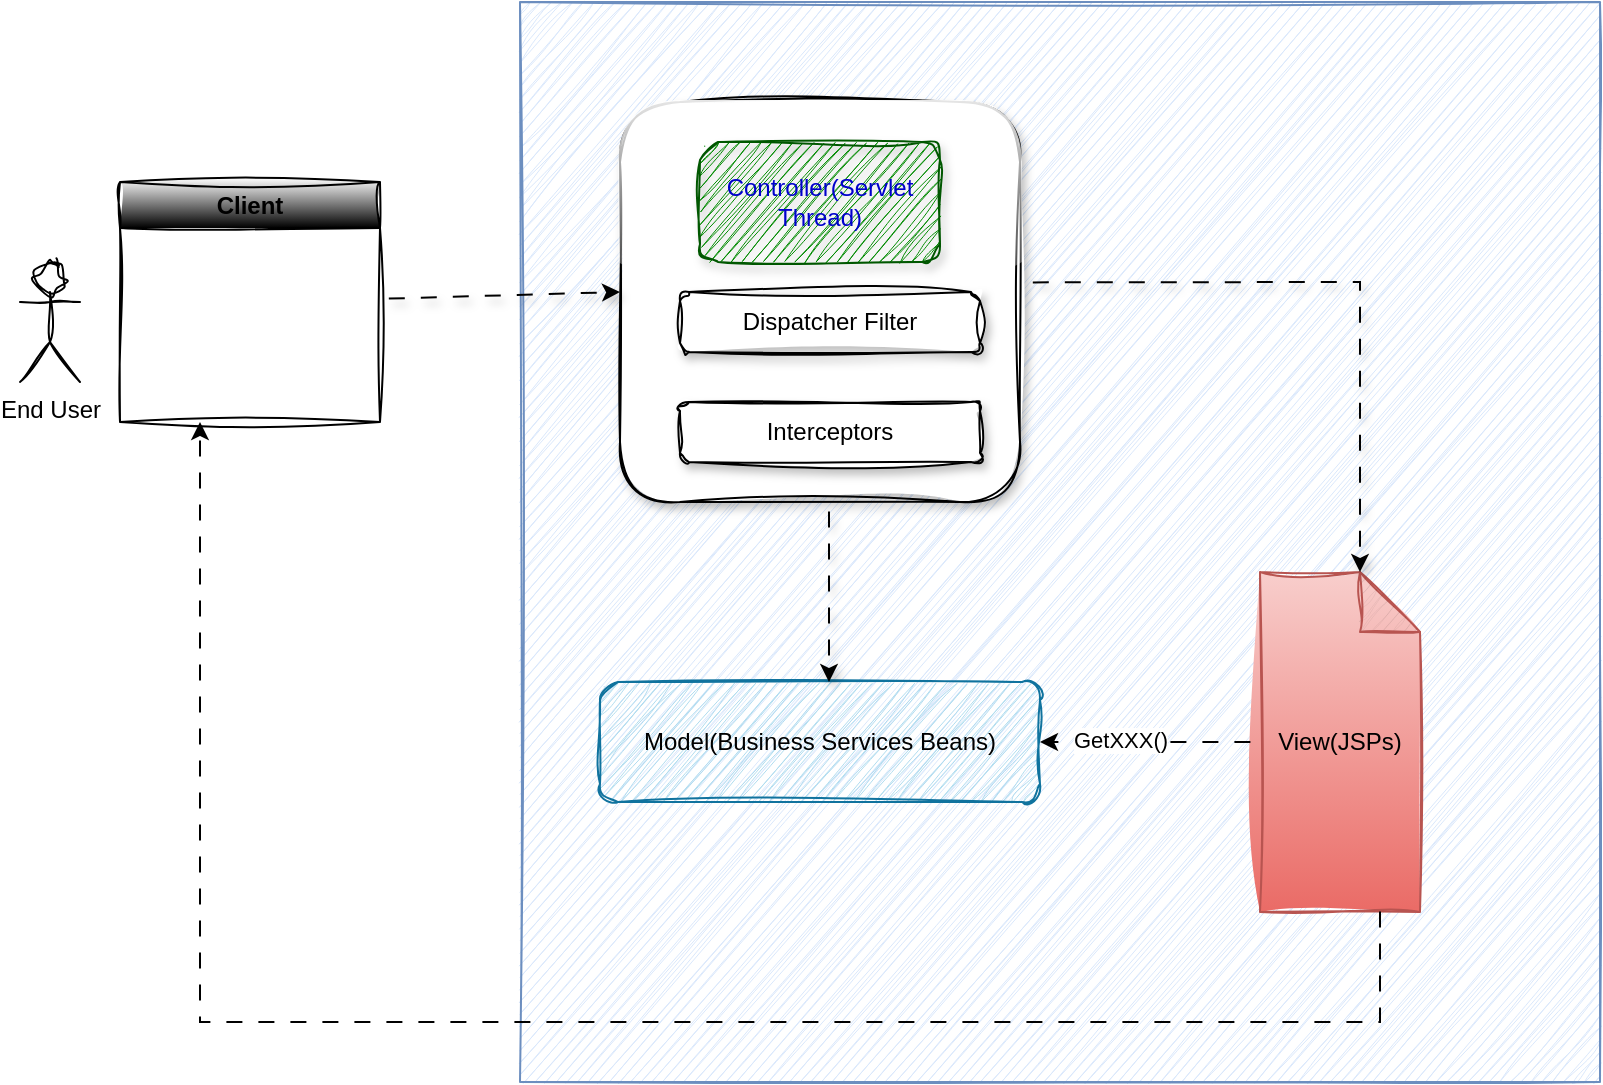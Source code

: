 <mxfile version="24.0.5" type="device">
  <diagram name="Page-1" id="mNQyIBY98x8sQj-iYLF8">
    <mxGraphModel dx="1050" dy="1669" grid="1" gridSize="10" guides="1" tooltips="1" connect="1" arrows="1" fold="1" page="1" pageScale="1" pageWidth="850" pageHeight="1100" math="0" shadow="0">
      <root>
        <mxCell id="0" />
        <mxCell id="1" parent="0" />
        <mxCell id="CKn6F6OK-49W8jwF-CGY-2" value="End User" style="shape=umlActor;verticalLabelPosition=bottom;verticalAlign=top;html=1;outlineConnect=0;sketch=1;curveFitting=1;jiggle=2;" vertex="1" parent="1">
          <mxGeometry x="10" y="100" width="30" height="60" as="geometry" />
        </mxCell>
        <mxCell id="CKn6F6OK-49W8jwF-CGY-11" value="" style="whiteSpace=wrap;html=1;aspect=fixed;fillColor=#dae8fc;strokeColor=#6c8ebf;sketch=1;curveFitting=1;jiggle=2;" vertex="1" parent="1">
          <mxGeometry x="260" y="-30" width="540" height="540" as="geometry" />
        </mxCell>
        <mxCell id="CKn6F6OK-49W8jwF-CGY-3" value="" style="whiteSpace=wrap;html=1;aspect=fixed;sketch=1;curveFitting=1;jiggle=2;rounded=1;glass=1;shadow=1;" vertex="1" parent="1">
          <mxGeometry x="310" y="20" width="200" height="200" as="geometry" />
        </mxCell>
        <mxCell id="CKn6F6OK-49W8jwF-CGY-5" value="Client" style="swimlane;whiteSpace=wrap;html=1;sketch=1;curveFitting=1;jiggle=2;swimlaneFillColor=default;gradientColor=default;" vertex="1" parent="1">
          <mxGeometry x="60" y="60" width="130" height="120" as="geometry" />
        </mxCell>
        <mxCell id="CKn6F6OK-49W8jwF-CGY-7" value="View(JSPs)" style="shape=note;whiteSpace=wrap;html=1;backgroundOutline=1;darkOpacity=0.05;sketch=1;curveFitting=1;jiggle=2;fillColor=#f8cecc;strokeColor=#b85450;gradientColor=#ea6b66;" vertex="1" parent="1">
          <mxGeometry x="630" y="255" width="80" height="170" as="geometry" />
        </mxCell>
        <mxCell id="CKn6F6OK-49W8jwF-CGY-9" value="Model(Business Services Beans)" style="rounded=1;whiteSpace=wrap;html=1;sketch=1;curveFitting=1;jiggle=2;fillColor=#b1ddf0;strokeColor=#10739e;" vertex="1" parent="1">
          <mxGeometry x="300" y="310" width="220" height="60" as="geometry" />
        </mxCell>
        <mxCell id="CKn6F6OK-49W8jwF-CGY-20" value="" style="endArrow=classic;html=1;rounded=0;entryX=0;entryY=0.25;entryDx=0;entryDy=0;exitX=0.997;exitY=0.112;exitDx=0;exitDy=0;exitPerimeter=0;flowAnimation=1;shadow=1;" edge="1" parent="1">
          <mxGeometry relative="1" as="geometry">
            <mxPoint x="189.61" y="118.44" as="sourcePoint" />
            <mxPoint x="310" y="115" as="targetPoint" />
          </mxGeometry>
        </mxCell>
        <mxCell id="CKn6F6OK-49W8jwF-CGY-24" value="" style="endArrow=classic;html=1;rounded=0;entryX=1;entryY=0.5;entryDx=0;entryDy=0;exitX=0;exitY=0.5;exitDx=0;exitDy=0;exitPerimeter=0;flowAnimation=1;" edge="1" parent="1" source="CKn6F6OK-49W8jwF-CGY-7" target="CKn6F6OK-49W8jwF-CGY-9">
          <mxGeometry width="50" height="50" relative="1" as="geometry">
            <mxPoint x="560" y="150" as="sourcePoint" />
            <mxPoint x="610" y="100" as="targetPoint" />
          </mxGeometry>
        </mxCell>
        <mxCell id="CKn6F6OK-49W8jwF-CGY-33" value="GetXXX()" style="edgeLabel;html=1;align=center;verticalAlign=middle;resizable=0;points=[];" vertex="1" connectable="0" parent="CKn6F6OK-49W8jwF-CGY-24">
          <mxGeometry x="0.276" y="-1" relative="1" as="geometry">
            <mxPoint as="offset" />
          </mxGeometry>
        </mxCell>
        <mxCell id="CKn6F6OK-49W8jwF-CGY-28" value="Dispatcher Filter" style="rounded=1;whiteSpace=wrap;html=1;sketch=1;curveFitting=1;jiggle=2;shadow=1;" vertex="1" parent="1">
          <mxGeometry x="340" y="115" width="150" height="30" as="geometry" />
        </mxCell>
        <mxCell id="CKn6F6OK-49W8jwF-CGY-29" value="Interceptors" style="rounded=1;whiteSpace=wrap;html=1;sketch=1;curveFitting=1;jiggle=2;shadow=1;" vertex="1" parent="1">
          <mxGeometry x="340" y="170" width="150" height="30" as="geometry" />
        </mxCell>
        <mxCell id="CKn6F6OK-49W8jwF-CGY-32" value="Controller(Servlet Thread)" style="rounded=1;whiteSpace=wrap;html=1;fillColor=#008a00;fontColor=#0000CC;strokeColor=#005700;sketch=1;curveFitting=1;jiggle=2;shadow=1;" vertex="1" parent="1">
          <mxGeometry x="350" y="40" width="120" height="60" as="geometry" />
        </mxCell>
        <mxCell id="CKn6F6OK-49W8jwF-CGY-34" value="" style="endArrow=classic;html=1;rounded=0;exitX=0.25;exitY=1;exitDx=0;exitDy=0;shadow=1;flowAnimation=1;" edge="1" parent="1">
          <mxGeometry width="50" height="50" relative="1" as="geometry">
            <mxPoint x="414.5" y="220" as="sourcePoint" />
            <mxPoint x="414.5" y="310" as="targetPoint" />
          </mxGeometry>
        </mxCell>
        <mxCell id="CKn6F6OK-49W8jwF-CGY-35" value="" style="endArrow=classic;html=1;rounded=0;exitX=1.008;exitY=0.451;exitDx=0;exitDy=0;exitPerimeter=0;entryX=0;entryY=0;entryDx=50;entryDy=0;entryPerimeter=0;shadow=1;flowAnimation=1;" edge="1" parent="1" source="CKn6F6OK-49W8jwF-CGY-3" target="CKn6F6OK-49W8jwF-CGY-7">
          <mxGeometry width="50" height="50" relative="1" as="geometry">
            <mxPoint x="410" y="260" as="sourcePoint" />
            <mxPoint x="460" y="210" as="targetPoint" />
            <Array as="points">
              <mxPoint x="680" y="110" />
            </Array>
          </mxGeometry>
        </mxCell>
        <mxCell id="CKn6F6OK-49W8jwF-CGY-36" value="" style="endArrow=classic;html=1;rounded=0;shadow=0;flowAnimation=1;" edge="1" parent="1">
          <mxGeometry width="50" height="50" relative="1" as="geometry">
            <mxPoint x="690" y="420" as="sourcePoint" />
            <mxPoint x="100" y="180" as="targetPoint" />
            <Array as="points">
              <mxPoint x="690" y="480" />
              <mxPoint x="100" y="480" />
            </Array>
          </mxGeometry>
        </mxCell>
      </root>
    </mxGraphModel>
  </diagram>
</mxfile>
